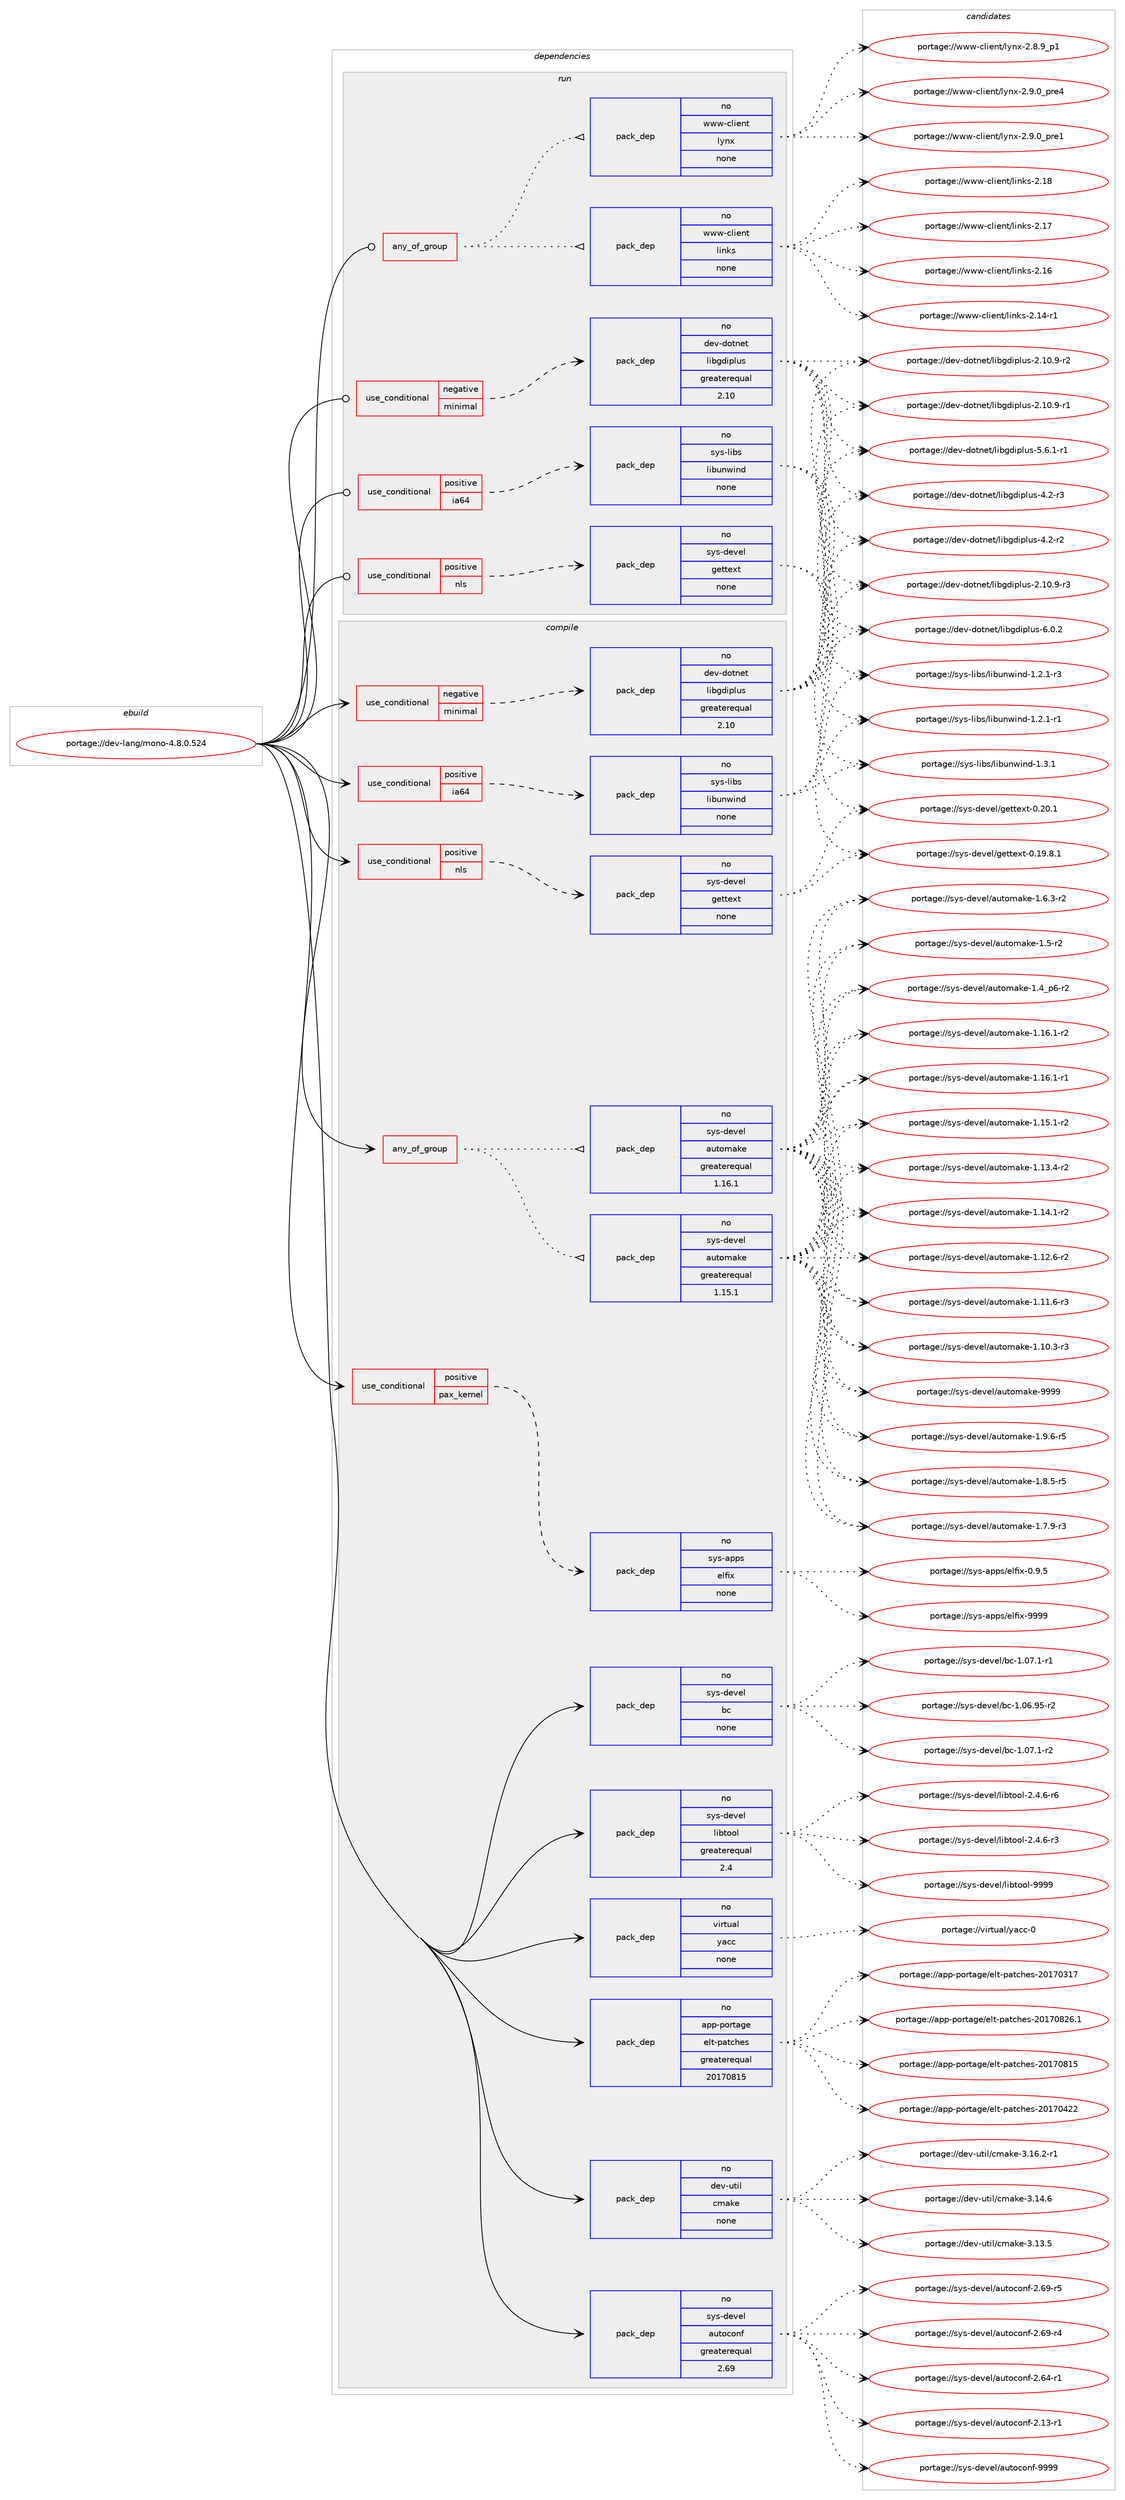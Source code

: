 digraph prolog {

# *************
# Graph options
# *************

newrank=true;
concentrate=true;
compound=true;
graph [rankdir=LR,fontname=Helvetica,fontsize=10,ranksep=1.5];#, ranksep=2.5, nodesep=0.2];
edge  [arrowhead=vee];
node  [fontname=Helvetica,fontsize=10];

# **********
# The ebuild
# **********

subgraph cluster_leftcol {
color=gray;
label=<<i>ebuild</i>>;
id [label="portage://dev-lang/mono-4.8.0.524", color=red, width=4, href="../dev-lang/mono-4.8.0.524.svg"];
}

# ****************
# The dependencies
# ****************

subgraph cluster_midcol {
color=gray;
label=<<i>dependencies</i>>;
subgraph cluster_compile {
fillcolor="#eeeeee";
style=filled;
label=<<i>compile</i>>;
subgraph any5316 {
dependency522482 [label=<<TABLE BORDER="0" CELLBORDER="1" CELLSPACING="0" CELLPADDING="4"><TR><TD CELLPADDING="10">any_of_group</TD></TR></TABLE>>, shape=none, color=red];subgraph pack388545 {
dependency522483 [label=<<TABLE BORDER="0" CELLBORDER="1" CELLSPACING="0" CELLPADDING="4" WIDTH="220"><TR><TD ROWSPAN="6" CELLPADDING="30">pack_dep</TD></TR><TR><TD WIDTH="110">no</TD></TR><TR><TD>sys-devel</TD></TR><TR><TD>automake</TD></TR><TR><TD>greaterequal</TD></TR><TR><TD>1.16.1</TD></TR></TABLE>>, shape=none, color=blue];
}
dependency522482:e -> dependency522483:w [weight=20,style="dotted",arrowhead="oinv"];
subgraph pack388546 {
dependency522484 [label=<<TABLE BORDER="0" CELLBORDER="1" CELLSPACING="0" CELLPADDING="4" WIDTH="220"><TR><TD ROWSPAN="6" CELLPADDING="30">pack_dep</TD></TR><TR><TD WIDTH="110">no</TD></TR><TR><TD>sys-devel</TD></TR><TR><TD>automake</TD></TR><TR><TD>greaterequal</TD></TR><TR><TD>1.15.1</TD></TR></TABLE>>, shape=none, color=blue];
}
dependency522482:e -> dependency522484:w [weight=20,style="dotted",arrowhead="oinv"];
}
id:e -> dependency522482:w [weight=20,style="solid",arrowhead="vee"];
subgraph cond128384 {
dependency522485 [label=<<TABLE BORDER="0" CELLBORDER="1" CELLSPACING="0" CELLPADDING="4"><TR><TD ROWSPAN="3" CELLPADDING="10">use_conditional</TD></TR><TR><TD>negative</TD></TR><TR><TD>minimal</TD></TR></TABLE>>, shape=none, color=red];
subgraph pack388547 {
dependency522486 [label=<<TABLE BORDER="0" CELLBORDER="1" CELLSPACING="0" CELLPADDING="4" WIDTH="220"><TR><TD ROWSPAN="6" CELLPADDING="30">pack_dep</TD></TR><TR><TD WIDTH="110">no</TD></TR><TR><TD>dev-dotnet</TD></TR><TR><TD>libgdiplus</TD></TR><TR><TD>greaterequal</TD></TR><TR><TD>2.10</TD></TR></TABLE>>, shape=none, color=blue];
}
dependency522485:e -> dependency522486:w [weight=20,style="dashed",arrowhead="vee"];
}
id:e -> dependency522485:w [weight=20,style="solid",arrowhead="vee"];
subgraph cond128385 {
dependency522487 [label=<<TABLE BORDER="0" CELLBORDER="1" CELLSPACING="0" CELLPADDING="4"><TR><TD ROWSPAN="3" CELLPADDING="10">use_conditional</TD></TR><TR><TD>positive</TD></TR><TR><TD>ia64</TD></TR></TABLE>>, shape=none, color=red];
subgraph pack388548 {
dependency522488 [label=<<TABLE BORDER="0" CELLBORDER="1" CELLSPACING="0" CELLPADDING="4" WIDTH="220"><TR><TD ROWSPAN="6" CELLPADDING="30">pack_dep</TD></TR><TR><TD WIDTH="110">no</TD></TR><TR><TD>sys-libs</TD></TR><TR><TD>libunwind</TD></TR><TR><TD>none</TD></TR><TR><TD></TD></TR></TABLE>>, shape=none, color=blue];
}
dependency522487:e -> dependency522488:w [weight=20,style="dashed",arrowhead="vee"];
}
id:e -> dependency522487:w [weight=20,style="solid",arrowhead="vee"];
subgraph cond128386 {
dependency522489 [label=<<TABLE BORDER="0" CELLBORDER="1" CELLSPACING="0" CELLPADDING="4"><TR><TD ROWSPAN="3" CELLPADDING="10">use_conditional</TD></TR><TR><TD>positive</TD></TR><TR><TD>nls</TD></TR></TABLE>>, shape=none, color=red];
subgraph pack388549 {
dependency522490 [label=<<TABLE BORDER="0" CELLBORDER="1" CELLSPACING="0" CELLPADDING="4" WIDTH="220"><TR><TD ROWSPAN="6" CELLPADDING="30">pack_dep</TD></TR><TR><TD WIDTH="110">no</TD></TR><TR><TD>sys-devel</TD></TR><TR><TD>gettext</TD></TR><TR><TD>none</TD></TR><TR><TD></TD></TR></TABLE>>, shape=none, color=blue];
}
dependency522489:e -> dependency522490:w [weight=20,style="dashed",arrowhead="vee"];
}
id:e -> dependency522489:w [weight=20,style="solid",arrowhead="vee"];
subgraph cond128387 {
dependency522491 [label=<<TABLE BORDER="0" CELLBORDER="1" CELLSPACING="0" CELLPADDING="4"><TR><TD ROWSPAN="3" CELLPADDING="10">use_conditional</TD></TR><TR><TD>positive</TD></TR><TR><TD>pax_kernel</TD></TR></TABLE>>, shape=none, color=red];
subgraph pack388550 {
dependency522492 [label=<<TABLE BORDER="0" CELLBORDER="1" CELLSPACING="0" CELLPADDING="4" WIDTH="220"><TR><TD ROWSPAN="6" CELLPADDING="30">pack_dep</TD></TR><TR><TD WIDTH="110">no</TD></TR><TR><TD>sys-apps</TD></TR><TR><TD>elfix</TD></TR><TR><TD>none</TD></TR><TR><TD></TD></TR></TABLE>>, shape=none, color=blue];
}
dependency522491:e -> dependency522492:w [weight=20,style="dashed",arrowhead="vee"];
}
id:e -> dependency522491:w [weight=20,style="solid",arrowhead="vee"];
subgraph pack388551 {
dependency522493 [label=<<TABLE BORDER="0" CELLBORDER="1" CELLSPACING="0" CELLPADDING="4" WIDTH="220"><TR><TD ROWSPAN="6" CELLPADDING="30">pack_dep</TD></TR><TR><TD WIDTH="110">no</TD></TR><TR><TD>app-portage</TD></TR><TR><TD>elt-patches</TD></TR><TR><TD>greaterequal</TD></TR><TR><TD>20170815</TD></TR></TABLE>>, shape=none, color=blue];
}
id:e -> dependency522493:w [weight=20,style="solid",arrowhead="vee"];
subgraph pack388552 {
dependency522494 [label=<<TABLE BORDER="0" CELLBORDER="1" CELLSPACING="0" CELLPADDING="4" WIDTH="220"><TR><TD ROWSPAN="6" CELLPADDING="30">pack_dep</TD></TR><TR><TD WIDTH="110">no</TD></TR><TR><TD>dev-util</TD></TR><TR><TD>cmake</TD></TR><TR><TD>none</TD></TR><TR><TD></TD></TR></TABLE>>, shape=none, color=blue];
}
id:e -> dependency522494:w [weight=20,style="solid",arrowhead="vee"];
subgraph pack388553 {
dependency522495 [label=<<TABLE BORDER="0" CELLBORDER="1" CELLSPACING="0" CELLPADDING="4" WIDTH="220"><TR><TD ROWSPAN="6" CELLPADDING="30">pack_dep</TD></TR><TR><TD WIDTH="110">no</TD></TR><TR><TD>sys-devel</TD></TR><TR><TD>autoconf</TD></TR><TR><TD>greaterequal</TD></TR><TR><TD>2.69</TD></TR></TABLE>>, shape=none, color=blue];
}
id:e -> dependency522495:w [weight=20,style="solid",arrowhead="vee"];
subgraph pack388554 {
dependency522496 [label=<<TABLE BORDER="0" CELLBORDER="1" CELLSPACING="0" CELLPADDING="4" WIDTH="220"><TR><TD ROWSPAN="6" CELLPADDING="30">pack_dep</TD></TR><TR><TD WIDTH="110">no</TD></TR><TR><TD>sys-devel</TD></TR><TR><TD>bc</TD></TR><TR><TD>none</TD></TR><TR><TD></TD></TR></TABLE>>, shape=none, color=blue];
}
id:e -> dependency522496:w [weight=20,style="solid",arrowhead="vee"];
subgraph pack388555 {
dependency522497 [label=<<TABLE BORDER="0" CELLBORDER="1" CELLSPACING="0" CELLPADDING="4" WIDTH="220"><TR><TD ROWSPAN="6" CELLPADDING="30">pack_dep</TD></TR><TR><TD WIDTH="110">no</TD></TR><TR><TD>sys-devel</TD></TR><TR><TD>libtool</TD></TR><TR><TD>greaterequal</TD></TR><TR><TD>2.4</TD></TR></TABLE>>, shape=none, color=blue];
}
id:e -> dependency522497:w [weight=20,style="solid",arrowhead="vee"];
subgraph pack388556 {
dependency522498 [label=<<TABLE BORDER="0" CELLBORDER="1" CELLSPACING="0" CELLPADDING="4" WIDTH="220"><TR><TD ROWSPAN="6" CELLPADDING="30">pack_dep</TD></TR><TR><TD WIDTH="110">no</TD></TR><TR><TD>virtual</TD></TR><TR><TD>yacc</TD></TR><TR><TD>none</TD></TR><TR><TD></TD></TR></TABLE>>, shape=none, color=blue];
}
id:e -> dependency522498:w [weight=20,style="solid",arrowhead="vee"];
}
subgraph cluster_compileandrun {
fillcolor="#eeeeee";
style=filled;
label=<<i>compile and run</i>>;
}
subgraph cluster_run {
fillcolor="#eeeeee";
style=filled;
label=<<i>run</i>>;
subgraph any5317 {
dependency522499 [label=<<TABLE BORDER="0" CELLBORDER="1" CELLSPACING="0" CELLPADDING="4"><TR><TD CELLPADDING="10">any_of_group</TD></TR></TABLE>>, shape=none, color=red];subgraph pack388557 {
dependency522500 [label=<<TABLE BORDER="0" CELLBORDER="1" CELLSPACING="0" CELLPADDING="4" WIDTH="220"><TR><TD ROWSPAN="6" CELLPADDING="30">pack_dep</TD></TR><TR><TD WIDTH="110">no</TD></TR><TR><TD>www-client</TD></TR><TR><TD>links</TD></TR><TR><TD>none</TD></TR><TR><TD></TD></TR></TABLE>>, shape=none, color=blue];
}
dependency522499:e -> dependency522500:w [weight=20,style="dotted",arrowhead="oinv"];
subgraph pack388558 {
dependency522501 [label=<<TABLE BORDER="0" CELLBORDER="1" CELLSPACING="0" CELLPADDING="4" WIDTH="220"><TR><TD ROWSPAN="6" CELLPADDING="30">pack_dep</TD></TR><TR><TD WIDTH="110">no</TD></TR><TR><TD>www-client</TD></TR><TR><TD>lynx</TD></TR><TR><TD>none</TD></TR><TR><TD></TD></TR></TABLE>>, shape=none, color=blue];
}
dependency522499:e -> dependency522501:w [weight=20,style="dotted",arrowhead="oinv"];
}
id:e -> dependency522499:w [weight=20,style="solid",arrowhead="odot"];
subgraph cond128388 {
dependency522502 [label=<<TABLE BORDER="0" CELLBORDER="1" CELLSPACING="0" CELLPADDING="4"><TR><TD ROWSPAN="3" CELLPADDING="10">use_conditional</TD></TR><TR><TD>negative</TD></TR><TR><TD>minimal</TD></TR></TABLE>>, shape=none, color=red];
subgraph pack388559 {
dependency522503 [label=<<TABLE BORDER="0" CELLBORDER="1" CELLSPACING="0" CELLPADDING="4" WIDTH="220"><TR><TD ROWSPAN="6" CELLPADDING="30">pack_dep</TD></TR><TR><TD WIDTH="110">no</TD></TR><TR><TD>dev-dotnet</TD></TR><TR><TD>libgdiplus</TD></TR><TR><TD>greaterequal</TD></TR><TR><TD>2.10</TD></TR></TABLE>>, shape=none, color=blue];
}
dependency522502:e -> dependency522503:w [weight=20,style="dashed",arrowhead="vee"];
}
id:e -> dependency522502:w [weight=20,style="solid",arrowhead="odot"];
subgraph cond128389 {
dependency522504 [label=<<TABLE BORDER="0" CELLBORDER="1" CELLSPACING="0" CELLPADDING="4"><TR><TD ROWSPAN="3" CELLPADDING="10">use_conditional</TD></TR><TR><TD>positive</TD></TR><TR><TD>ia64</TD></TR></TABLE>>, shape=none, color=red];
subgraph pack388560 {
dependency522505 [label=<<TABLE BORDER="0" CELLBORDER="1" CELLSPACING="0" CELLPADDING="4" WIDTH="220"><TR><TD ROWSPAN="6" CELLPADDING="30">pack_dep</TD></TR><TR><TD WIDTH="110">no</TD></TR><TR><TD>sys-libs</TD></TR><TR><TD>libunwind</TD></TR><TR><TD>none</TD></TR><TR><TD></TD></TR></TABLE>>, shape=none, color=blue];
}
dependency522504:e -> dependency522505:w [weight=20,style="dashed",arrowhead="vee"];
}
id:e -> dependency522504:w [weight=20,style="solid",arrowhead="odot"];
subgraph cond128390 {
dependency522506 [label=<<TABLE BORDER="0" CELLBORDER="1" CELLSPACING="0" CELLPADDING="4"><TR><TD ROWSPAN="3" CELLPADDING="10">use_conditional</TD></TR><TR><TD>positive</TD></TR><TR><TD>nls</TD></TR></TABLE>>, shape=none, color=red];
subgraph pack388561 {
dependency522507 [label=<<TABLE BORDER="0" CELLBORDER="1" CELLSPACING="0" CELLPADDING="4" WIDTH="220"><TR><TD ROWSPAN="6" CELLPADDING="30">pack_dep</TD></TR><TR><TD WIDTH="110">no</TD></TR><TR><TD>sys-devel</TD></TR><TR><TD>gettext</TD></TR><TR><TD>none</TD></TR><TR><TD></TD></TR></TABLE>>, shape=none, color=blue];
}
dependency522506:e -> dependency522507:w [weight=20,style="dashed",arrowhead="vee"];
}
id:e -> dependency522506:w [weight=20,style="solid",arrowhead="odot"];
}
}

# **************
# The candidates
# **************

subgraph cluster_choices {
rank=same;
color=gray;
label=<<i>candidates</i>>;

subgraph choice388545 {
color=black;
nodesep=1;
choice115121115451001011181011084797117116111109971071014557575757 [label="portage://sys-devel/automake-9999", color=red, width=4,href="../sys-devel/automake-9999.svg"];
choice115121115451001011181011084797117116111109971071014549465746544511453 [label="portage://sys-devel/automake-1.9.6-r5", color=red, width=4,href="../sys-devel/automake-1.9.6-r5.svg"];
choice115121115451001011181011084797117116111109971071014549465646534511453 [label="portage://sys-devel/automake-1.8.5-r5", color=red, width=4,href="../sys-devel/automake-1.8.5-r5.svg"];
choice115121115451001011181011084797117116111109971071014549465546574511451 [label="portage://sys-devel/automake-1.7.9-r3", color=red, width=4,href="../sys-devel/automake-1.7.9-r3.svg"];
choice115121115451001011181011084797117116111109971071014549465446514511450 [label="portage://sys-devel/automake-1.6.3-r2", color=red, width=4,href="../sys-devel/automake-1.6.3-r2.svg"];
choice11512111545100101118101108479711711611110997107101454946534511450 [label="portage://sys-devel/automake-1.5-r2", color=red, width=4,href="../sys-devel/automake-1.5-r2.svg"];
choice115121115451001011181011084797117116111109971071014549465295112544511450 [label="portage://sys-devel/automake-1.4_p6-r2", color=red, width=4,href="../sys-devel/automake-1.4_p6-r2.svg"];
choice11512111545100101118101108479711711611110997107101454946495446494511450 [label="portage://sys-devel/automake-1.16.1-r2", color=red, width=4,href="../sys-devel/automake-1.16.1-r2.svg"];
choice11512111545100101118101108479711711611110997107101454946495446494511449 [label="portage://sys-devel/automake-1.16.1-r1", color=red, width=4,href="../sys-devel/automake-1.16.1-r1.svg"];
choice11512111545100101118101108479711711611110997107101454946495346494511450 [label="portage://sys-devel/automake-1.15.1-r2", color=red, width=4,href="../sys-devel/automake-1.15.1-r2.svg"];
choice11512111545100101118101108479711711611110997107101454946495246494511450 [label="portage://sys-devel/automake-1.14.1-r2", color=red, width=4,href="../sys-devel/automake-1.14.1-r2.svg"];
choice11512111545100101118101108479711711611110997107101454946495146524511450 [label="portage://sys-devel/automake-1.13.4-r2", color=red, width=4,href="../sys-devel/automake-1.13.4-r2.svg"];
choice11512111545100101118101108479711711611110997107101454946495046544511450 [label="portage://sys-devel/automake-1.12.6-r2", color=red, width=4,href="../sys-devel/automake-1.12.6-r2.svg"];
choice11512111545100101118101108479711711611110997107101454946494946544511451 [label="portage://sys-devel/automake-1.11.6-r3", color=red, width=4,href="../sys-devel/automake-1.11.6-r3.svg"];
choice11512111545100101118101108479711711611110997107101454946494846514511451 [label="portage://sys-devel/automake-1.10.3-r3", color=red, width=4,href="../sys-devel/automake-1.10.3-r3.svg"];
dependency522483:e -> choice115121115451001011181011084797117116111109971071014557575757:w [style=dotted,weight="100"];
dependency522483:e -> choice115121115451001011181011084797117116111109971071014549465746544511453:w [style=dotted,weight="100"];
dependency522483:e -> choice115121115451001011181011084797117116111109971071014549465646534511453:w [style=dotted,weight="100"];
dependency522483:e -> choice115121115451001011181011084797117116111109971071014549465546574511451:w [style=dotted,weight="100"];
dependency522483:e -> choice115121115451001011181011084797117116111109971071014549465446514511450:w [style=dotted,weight="100"];
dependency522483:e -> choice11512111545100101118101108479711711611110997107101454946534511450:w [style=dotted,weight="100"];
dependency522483:e -> choice115121115451001011181011084797117116111109971071014549465295112544511450:w [style=dotted,weight="100"];
dependency522483:e -> choice11512111545100101118101108479711711611110997107101454946495446494511450:w [style=dotted,weight="100"];
dependency522483:e -> choice11512111545100101118101108479711711611110997107101454946495446494511449:w [style=dotted,weight="100"];
dependency522483:e -> choice11512111545100101118101108479711711611110997107101454946495346494511450:w [style=dotted,weight="100"];
dependency522483:e -> choice11512111545100101118101108479711711611110997107101454946495246494511450:w [style=dotted,weight="100"];
dependency522483:e -> choice11512111545100101118101108479711711611110997107101454946495146524511450:w [style=dotted,weight="100"];
dependency522483:e -> choice11512111545100101118101108479711711611110997107101454946495046544511450:w [style=dotted,weight="100"];
dependency522483:e -> choice11512111545100101118101108479711711611110997107101454946494946544511451:w [style=dotted,weight="100"];
dependency522483:e -> choice11512111545100101118101108479711711611110997107101454946494846514511451:w [style=dotted,weight="100"];
}
subgraph choice388546 {
color=black;
nodesep=1;
choice115121115451001011181011084797117116111109971071014557575757 [label="portage://sys-devel/automake-9999", color=red, width=4,href="../sys-devel/automake-9999.svg"];
choice115121115451001011181011084797117116111109971071014549465746544511453 [label="portage://sys-devel/automake-1.9.6-r5", color=red, width=4,href="../sys-devel/automake-1.9.6-r5.svg"];
choice115121115451001011181011084797117116111109971071014549465646534511453 [label="portage://sys-devel/automake-1.8.5-r5", color=red, width=4,href="../sys-devel/automake-1.8.5-r5.svg"];
choice115121115451001011181011084797117116111109971071014549465546574511451 [label="portage://sys-devel/automake-1.7.9-r3", color=red, width=4,href="../sys-devel/automake-1.7.9-r3.svg"];
choice115121115451001011181011084797117116111109971071014549465446514511450 [label="portage://sys-devel/automake-1.6.3-r2", color=red, width=4,href="../sys-devel/automake-1.6.3-r2.svg"];
choice11512111545100101118101108479711711611110997107101454946534511450 [label="portage://sys-devel/automake-1.5-r2", color=red, width=4,href="../sys-devel/automake-1.5-r2.svg"];
choice115121115451001011181011084797117116111109971071014549465295112544511450 [label="portage://sys-devel/automake-1.4_p6-r2", color=red, width=4,href="../sys-devel/automake-1.4_p6-r2.svg"];
choice11512111545100101118101108479711711611110997107101454946495446494511450 [label="portage://sys-devel/automake-1.16.1-r2", color=red, width=4,href="../sys-devel/automake-1.16.1-r2.svg"];
choice11512111545100101118101108479711711611110997107101454946495446494511449 [label="portage://sys-devel/automake-1.16.1-r1", color=red, width=4,href="../sys-devel/automake-1.16.1-r1.svg"];
choice11512111545100101118101108479711711611110997107101454946495346494511450 [label="portage://sys-devel/automake-1.15.1-r2", color=red, width=4,href="../sys-devel/automake-1.15.1-r2.svg"];
choice11512111545100101118101108479711711611110997107101454946495246494511450 [label="portage://sys-devel/automake-1.14.1-r2", color=red, width=4,href="../sys-devel/automake-1.14.1-r2.svg"];
choice11512111545100101118101108479711711611110997107101454946495146524511450 [label="portage://sys-devel/automake-1.13.4-r2", color=red, width=4,href="../sys-devel/automake-1.13.4-r2.svg"];
choice11512111545100101118101108479711711611110997107101454946495046544511450 [label="portage://sys-devel/automake-1.12.6-r2", color=red, width=4,href="../sys-devel/automake-1.12.6-r2.svg"];
choice11512111545100101118101108479711711611110997107101454946494946544511451 [label="portage://sys-devel/automake-1.11.6-r3", color=red, width=4,href="../sys-devel/automake-1.11.6-r3.svg"];
choice11512111545100101118101108479711711611110997107101454946494846514511451 [label="portage://sys-devel/automake-1.10.3-r3", color=red, width=4,href="../sys-devel/automake-1.10.3-r3.svg"];
dependency522484:e -> choice115121115451001011181011084797117116111109971071014557575757:w [style=dotted,weight="100"];
dependency522484:e -> choice115121115451001011181011084797117116111109971071014549465746544511453:w [style=dotted,weight="100"];
dependency522484:e -> choice115121115451001011181011084797117116111109971071014549465646534511453:w [style=dotted,weight="100"];
dependency522484:e -> choice115121115451001011181011084797117116111109971071014549465546574511451:w [style=dotted,weight="100"];
dependency522484:e -> choice115121115451001011181011084797117116111109971071014549465446514511450:w [style=dotted,weight="100"];
dependency522484:e -> choice11512111545100101118101108479711711611110997107101454946534511450:w [style=dotted,weight="100"];
dependency522484:e -> choice115121115451001011181011084797117116111109971071014549465295112544511450:w [style=dotted,weight="100"];
dependency522484:e -> choice11512111545100101118101108479711711611110997107101454946495446494511450:w [style=dotted,weight="100"];
dependency522484:e -> choice11512111545100101118101108479711711611110997107101454946495446494511449:w [style=dotted,weight="100"];
dependency522484:e -> choice11512111545100101118101108479711711611110997107101454946495346494511450:w [style=dotted,weight="100"];
dependency522484:e -> choice11512111545100101118101108479711711611110997107101454946495246494511450:w [style=dotted,weight="100"];
dependency522484:e -> choice11512111545100101118101108479711711611110997107101454946495146524511450:w [style=dotted,weight="100"];
dependency522484:e -> choice11512111545100101118101108479711711611110997107101454946495046544511450:w [style=dotted,weight="100"];
dependency522484:e -> choice11512111545100101118101108479711711611110997107101454946494946544511451:w [style=dotted,weight="100"];
dependency522484:e -> choice11512111545100101118101108479711711611110997107101454946494846514511451:w [style=dotted,weight="100"];
}
subgraph choice388547 {
color=black;
nodesep=1;
choice100101118451001111161101011164710810598103100105112108117115455446484650 [label="portage://dev-dotnet/libgdiplus-6.0.2", color=red, width=4,href="../dev-dotnet/libgdiplus-6.0.2.svg"];
choice1001011184510011111611010111647108105981031001051121081171154553465446494511449 [label="portage://dev-dotnet/libgdiplus-5.6.1-r1", color=red, width=4,href="../dev-dotnet/libgdiplus-5.6.1-r1.svg"];
choice100101118451001111161101011164710810598103100105112108117115455246504511451 [label="portage://dev-dotnet/libgdiplus-4.2-r3", color=red, width=4,href="../dev-dotnet/libgdiplus-4.2-r3.svg"];
choice100101118451001111161101011164710810598103100105112108117115455246504511450 [label="portage://dev-dotnet/libgdiplus-4.2-r2", color=red, width=4,href="../dev-dotnet/libgdiplus-4.2-r2.svg"];
choice100101118451001111161101011164710810598103100105112108117115455046494846574511451 [label="portage://dev-dotnet/libgdiplus-2.10.9-r3", color=red, width=4,href="../dev-dotnet/libgdiplus-2.10.9-r3.svg"];
choice100101118451001111161101011164710810598103100105112108117115455046494846574511450 [label="portage://dev-dotnet/libgdiplus-2.10.9-r2", color=red, width=4,href="../dev-dotnet/libgdiplus-2.10.9-r2.svg"];
choice100101118451001111161101011164710810598103100105112108117115455046494846574511449 [label="portage://dev-dotnet/libgdiplus-2.10.9-r1", color=red, width=4,href="../dev-dotnet/libgdiplus-2.10.9-r1.svg"];
dependency522486:e -> choice100101118451001111161101011164710810598103100105112108117115455446484650:w [style=dotted,weight="100"];
dependency522486:e -> choice1001011184510011111611010111647108105981031001051121081171154553465446494511449:w [style=dotted,weight="100"];
dependency522486:e -> choice100101118451001111161101011164710810598103100105112108117115455246504511451:w [style=dotted,weight="100"];
dependency522486:e -> choice100101118451001111161101011164710810598103100105112108117115455246504511450:w [style=dotted,weight="100"];
dependency522486:e -> choice100101118451001111161101011164710810598103100105112108117115455046494846574511451:w [style=dotted,weight="100"];
dependency522486:e -> choice100101118451001111161101011164710810598103100105112108117115455046494846574511450:w [style=dotted,weight="100"];
dependency522486:e -> choice100101118451001111161101011164710810598103100105112108117115455046494846574511449:w [style=dotted,weight="100"];
}
subgraph choice388548 {
color=black;
nodesep=1;
choice11512111545108105981154710810598117110119105110100454946514649 [label="portage://sys-libs/libunwind-1.3.1", color=red, width=4,href="../sys-libs/libunwind-1.3.1.svg"];
choice115121115451081059811547108105981171101191051101004549465046494511451 [label="portage://sys-libs/libunwind-1.2.1-r3", color=red, width=4,href="../sys-libs/libunwind-1.2.1-r3.svg"];
choice115121115451081059811547108105981171101191051101004549465046494511449 [label="portage://sys-libs/libunwind-1.2.1-r1", color=red, width=4,href="../sys-libs/libunwind-1.2.1-r1.svg"];
dependency522488:e -> choice11512111545108105981154710810598117110119105110100454946514649:w [style=dotted,weight="100"];
dependency522488:e -> choice115121115451081059811547108105981171101191051101004549465046494511451:w [style=dotted,weight="100"];
dependency522488:e -> choice115121115451081059811547108105981171101191051101004549465046494511449:w [style=dotted,weight="100"];
}
subgraph choice388549 {
color=black;
nodesep=1;
choice115121115451001011181011084710310111611610112011645484650484649 [label="portage://sys-devel/gettext-0.20.1", color=red, width=4,href="../sys-devel/gettext-0.20.1.svg"];
choice1151211154510010111810110847103101116116101120116454846495746564649 [label="portage://sys-devel/gettext-0.19.8.1", color=red, width=4,href="../sys-devel/gettext-0.19.8.1.svg"];
dependency522490:e -> choice115121115451001011181011084710310111611610112011645484650484649:w [style=dotted,weight="100"];
dependency522490:e -> choice1151211154510010111810110847103101116116101120116454846495746564649:w [style=dotted,weight="100"];
}
subgraph choice388550 {
color=black;
nodesep=1;
choice1151211154597112112115471011081021051204557575757 [label="portage://sys-apps/elfix-9999", color=red, width=4,href="../sys-apps/elfix-9999.svg"];
choice115121115459711211211547101108102105120454846574653 [label="portage://sys-apps/elfix-0.9.5", color=red, width=4,href="../sys-apps/elfix-0.9.5.svg"];
dependency522492:e -> choice1151211154597112112115471011081021051204557575757:w [style=dotted,weight="100"];
dependency522492:e -> choice115121115459711211211547101108102105120454846574653:w [style=dotted,weight="100"];
}
subgraph choice388551 {
color=black;
nodesep=1;
choice971121124511211111411697103101471011081164511297116991041011154550484955485650544649 [label="portage://app-portage/elt-patches-20170826.1", color=red, width=4,href="../app-portage/elt-patches-20170826.1.svg"];
choice97112112451121111141169710310147101108116451129711699104101115455048495548564953 [label="portage://app-portage/elt-patches-20170815", color=red, width=4,href="../app-portage/elt-patches-20170815.svg"];
choice97112112451121111141169710310147101108116451129711699104101115455048495548525050 [label="portage://app-portage/elt-patches-20170422", color=red, width=4,href="../app-portage/elt-patches-20170422.svg"];
choice97112112451121111141169710310147101108116451129711699104101115455048495548514955 [label="portage://app-portage/elt-patches-20170317", color=red, width=4,href="../app-portage/elt-patches-20170317.svg"];
dependency522493:e -> choice971121124511211111411697103101471011081164511297116991041011154550484955485650544649:w [style=dotted,weight="100"];
dependency522493:e -> choice97112112451121111141169710310147101108116451129711699104101115455048495548564953:w [style=dotted,weight="100"];
dependency522493:e -> choice97112112451121111141169710310147101108116451129711699104101115455048495548525050:w [style=dotted,weight="100"];
dependency522493:e -> choice97112112451121111141169710310147101108116451129711699104101115455048495548514955:w [style=dotted,weight="100"];
}
subgraph choice388552 {
color=black;
nodesep=1;
choice10010111845117116105108479910997107101455146495446504511449 [label="portage://dev-util/cmake-3.16.2-r1", color=red, width=4,href="../dev-util/cmake-3.16.2-r1.svg"];
choice1001011184511711610510847991099710710145514649524654 [label="portage://dev-util/cmake-3.14.6", color=red, width=4,href="../dev-util/cmake-3.14.6.svg"];
choice1001011184511711610510847991099710710145514649514653 [label="portage://dev-util/cmake-3.13.5", color=red, width=4,href="../dev-util/cmake-3.13.5.svg"];
dependency522494:e -> choice10010111845117116105108479910997107101455146495446504511449:w [style=dotted,weight="100"];
dependency522494:e -> choice1001011184511711610510847991099710710145514649524654:w [style=dotted,weight="100"];
dependency522494:e -> choice1001011184511711610510847991099710710145514649514653:w [style=dotted,weight="100"];
}
subgraph choice388553 {
color=black;
nodesep=1;
choice115121115451001011181011084797117116111991111101024557575757 [label="portage://sys-devel/autoconf-9999", color=red, width=4,href="../sys-devel/autoconf-9999.svg"];
choice1151211154510010111810110847971171161119911111010245504654574511453 [label="portage://sys-devel/autoconf-2.69-r5", color=red, width=4,href="../sys-devel/autoconf-2.69-r5.svg"];
choice1151211154510010111810110847971171161119911111010245504654574511452 [label="portage://sys-devel/autoconf-2.69-r4", color=red, width=4,href="../sys-devel/autoconf-2.69-r4.svg"];
choice1151211154510010111810110847971171161119911111010245504654524511449 [label="portage://sys-devel/autoconf-2.64-r1", color=red, width=4,href="../sys-devel/autoconf-2.64-r1.svg"];
choice1151211154510010111810110847971171161119911111010245504649514511449 [label="portage://sys-devel/autoconf-2.13-r1", color=red, width=4,href="../sys-devel/autoconf-2.13-r1.svg"];
dependency522495:e -> choice115121115451001011181011084797117116111991111101024557575757:w [style=dotted,weight="100"];
dependency522495:e -> choice1151211154510010111810110847971171161119911111010245504654574511453:w [style=dotted,weight="100"];
dependency522495:e -> choice1151211154510010111810110847971171161119911111010245504654574511452:w [style=dotted,weight="100"];
dependency522495:e -> choice1151211154510010111810110847971171161119911111010245504654524511449:w [style=dotted,weight="100"];
dependency522495:e -> choice1151211154510010111810110847971171161119911111010245504649514511449:w [style=dotted,weight="100"];
}
subgraph choice388554 {
color=black;
nodesep=1;
choice11512111545100101118101108479899454946485546494511450 [label="portage://sys-devel/bc-1.07.1-r2", color=red, width=4,href="../sys-devel/bc-1.07.1-r2.svg"];
choice11512111545100101118101108479899454946485546494511449 [label="portage://sys-devel/bc-1.07.1-r1", color=red, width=4,href="../sys-devel/bc-1.07.1-r1.svg"];
choice1151211154510010111810110847989945494648544657534511450 [label="portage://sys-devel/bc-1.06.95-r2", color=red, width=4,href="../sys-devel/bc-1.06.95-r2.svg"];
dependency522496:e -> choice11512111545100101118101108479899454946485546494511450:w [style=dotted,weight="100"];
dependency522496:e -> choice11512111545100101118101108479899454946485546494511449:w [style=dotted,weight="100"];
dependency522496:e -> choice1151211154510010111810110847989945494648544657534511450:w [style=dotted,weight="100"];
}
subgraph choice388555 {
color=black;
nodesep=1;
choice1151211154510010111810110847108105981161111111084557575757 [label="portage://sys-devel/libtool-9999", color=red, width=4,href="../sys-devel/libtool-9999.svg"];
choice1151211154510010111810110847108105981161111111084550465246544511454 [label="portage://sys-devel/libtool-2.4.6-r6", color=red, width=4,href="../sys-devel/libtool-2.4.6-r6.svg"];
choice1151211154510010111810110847108105981161111111084550465246544511451 [label="portage://sys-devel/libtool-2.4.6-r3", color=red, width=4,href="../sys-devel/libtool-2.4.6-r3.svg"];
dependency522497:e -> choice1151211154510010111810110847108105981161111111084557575757:w [style=dotted,weight="100"];
dependency522497:e -> choice1151211154510010111810110847108105981161111111084550465246544511454:w [style=dotted,weight="100"];
dependency522497:e -> choice1151211154510010111810110847108105981161111111084550465246544511451:w [style=dotted,weight="100"];
}
subgraph choice388556 {
color=black;
nodesep=1;
choice11810511411611797108471219799994548 [label="portage://virtual/yacc-0", color=red, width=4,href="../virtual/yacc-0.svg"];
dependency522498:e -> choice11810511411611797108471219799994548:w [style=dotted,weight="100"];
}
subgraph choice388557 {
color=black;
nodesep=1;
choice1191191194599108105101110116471081051101071154550464956 [label="portage://www-client/links-2.18", color=red, width=4,href="../www-client/links-2.18.svg"];
choice1191191194599108105101110116471081051101071154550464955 [label="portage://www-client/links-2.17", color=red, width=4,href="../www-client/links-2.17.svg"];
choice1191191194599108105101110116471081051101071154550464954 [label="portage://www-client/links-2.16", color=red, width=4,href="../www-client/links-2.16.svg"];
choice11911911945991081051011101164710810511010711545504649524511449 [label="portage://www-client/links-2.14-r1", color=red, width=4,href="../www-client/links-2.14-r1.svg"];
dependency522500:e -> choice1191191194599108105101110116471081051101071154550464956:w [style=dotted,weight="100"];
dependency522500:e -> choice1191191194599108105101110116471081051101071154550464955:w [style=dotted,weight="100"];
dependency522500:e -> choice1191191194599108105101110116471081051101071154550464954:w [style=dotted,weight="100"];
dependency522500:e -> choice11911911945991081051011101164710810511010711545504649524511449:w [style=dotted,weight="100"];
}
subgraph choice388558 {
color=black;
nodesep=1;
choice1191191194599108105101110116471081211101204550465746489511211410152 [label="portage://www-client/lynx-2.9.0_pre4", color=red, width=4,href="../www-client/lynx-2.9.0_pre4.svg"];
choice1191191194599108105101110116471081211101204550465746489511211410149 [label="portage://www-client/lynx-2.9.0_pre1", color=red, width=4,href="../www-client/lynx-2.9.0_pre1.svg"];
choice1191191194599108105101110116471081211101204550465646579511249 [label="portage://www-client/lynx-2.8.9_p1", color=red, width=4,href="../www-client/lynx-2.8.9_p1.svg"];
dependency522501:e -> choice1191191194599108105101110116471081211101204550465746489511211410152:w [style=dotted,weight="100"];
dependency522501:e -> choice1191191194599108105101110116471081211101204550465746489511211410149:w [style=dotted,weight="100"];
dependency522501:e -> choice1191191194599108105101110116471081211101204550465646579511249:w [style=dotted,weight="100"];
}
subgraph choice388559 {
color=black;
nodesep=1;
choice100101118451001111161101011164710810598103100105112108117115455446484650 [label="portage://dev-dotnet/libgdiplus-6.0.2", color=red, width=4,href="../dev-dotnet/libgdiplus-6.0.2.svg"];
choice1001011184510011111611010111647108105981031001051121081171154553465446494511449 [label="portage://dev-dotnet/libgdiplus-5.6.1-r1", color=red, width=4,href="../dev-dotnet/libgdiplus-5.6.1-r1.svg"];
choice100101118451001111161101011164710810598103100105112108117115455246504511451 [label="portage://dev-dotnet/libgdiplus-4.2-r3", color=red, width=4,href="../dev-dotnet/libgdiplus-4.2-r3.svg"];
choice100101118451001111161101011164710810598103100105112108117115455246504511450 [label="portage://dev-dotnet/libgdiplus-4.2-r2", color=red, width=4,href="../dev-dotnet/libgdiplus-4.2-r2.svg"];
choice100101118451001111161101011164710810598103100105112108117115455046494846574511451 [label="portage://dev-dotnet/libgdiplus-2.10.9-r3", color=red, width=4,href="../dev-dotnet/libgdiplus-2.10.9-r3.svg"];
choice100101118451001111161101011164710810598103100105112108117115455046494846574511450 [label="portage://dev-dotnet/libgdiplus-2.10.9-r2", color=red, width=4,href="../dev-dotnet/libgdiplus-2.10.9-r2.svg"];
choice100101118451001111161101011164710810598103100105112108117115455046494846574511449 [label="portage://dev-dotnet/libgdiplus-2.10.9-r1", color=red, width=4,href="../dev-dotnet/libgdiplus-2.10.9-r1.svg"];
dependency522503:e -> choice100101118451001111161101011164710810598103100105112108117115455446484650:w [style=dotted,weight="100"];
dependency522503:e -> choice1001011184510011111611010111647108105981031001051121081171154553465446494511449:w [style=dotted,weight="100"];
dependency522503:e -> choice100101118451001111161101011164710810598103100105112108117115455246504511451:w [style=dotted,weight="100"];
dependency522503:e -> choice100101118451001111161101011164710810598103100105112108117115455246504511450:w [style=dotted,weight="100"];
dependency522503:e -> choice100101118451001111161101011164710810598103100105112108117115455046494846574511451:w [style=dotted,weight="100"];
dependency522503:e -> choice100101118451001111161101011164710810598103100105112108117115455046494846574511450:w [style=dotted,weight="100"];
dependency522503:e -> choice100101118451001111161101011164710810598103100105112108117115455046494846574511449:w [style=dotted,weight="100"];
}
subgraph choice388560 {
color=black;
nodesep=1;
choice11512111545108105981154710810598117110119105110100454946514649 [label="portage://sys-libs/libunwind-1.3.1", color=red, width=4,href="../sys-libs/libunwind-1.3.1.svg"];
choice115121115451081059811547108105981171101191051101004549465046494511451 [label="portage://sys-libs/libunwind-1.2.1-r3", color=red, width=4,href="../sys-libs/libunwind-1.2.1-r3.svg"];
choice115121115451081059811547108105981171101191051101004549465046494511449 [label="portage://sys-libs/libunwind-1.2.1-r1", color=red, width=4,href="../sys-libs/libunwind-1.2.1-r1.svg"];
dependency522505:e -> choice11512111545108105981154710810598117110119105110100454946514649:w [style=dotted,weight="100"];
dependency522505:e -> choice115121115451081059811547108105981171101191051101004549465046494511451:w [style=dotted,weight="100"];
dependency522505:e -> choice115121115451081059811547108105981171101191051101004549465046494511449:w [style=dotted,weight="100"];
}
subgraph choice388561 {
color=black;
nodesep=1;
choice115121115451001011181011084710310111611610112011645484650484649 [label="portage://sys-devel/gettext-0.20.1", color=red, width=4,href="../sys-devel/gettext-0.20.1.svg"];
choice1151211154510010111810110847103101116116101120116454846495746564649 [label="portage://sys-devel/gettext-0.19.8.1", color=red, width=4,href="../sys-devel/gettext-0.19.8.1.svg"];
dependency522507:e -> choice115121115451001011181011084710310111611610112011645484650484649:w [style=dotted,weight="100"];
dependency522507:e -> choice1151211154510010111810110847103101116116101120116454846495746564649:w [style=dotted,weight="100"];
}
}

}

